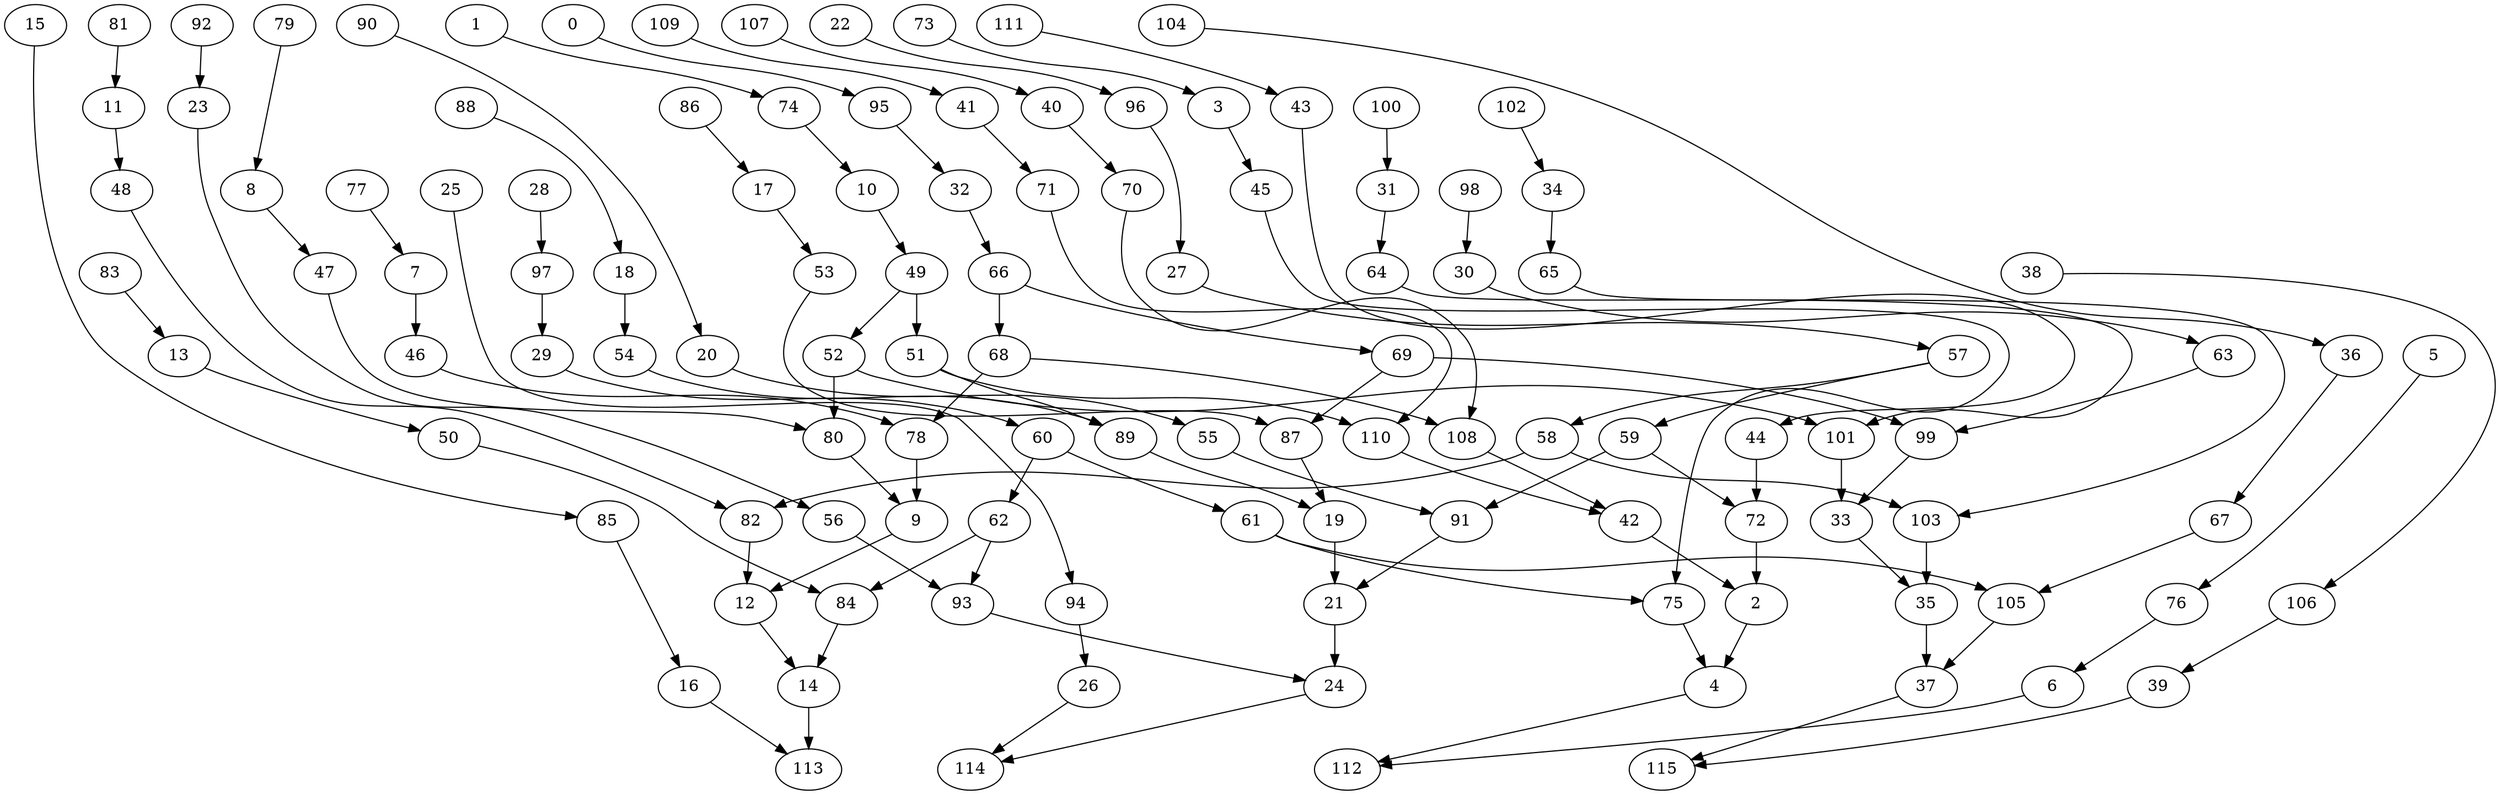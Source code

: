 digraph g {
0;
1;
2;
3;
4;
5;
6;
7;
8;
9;
10;
11;
12;
13;
14;
15;
16;
17;
18;
19;
20;
21;
22;
23;
24;
25;
26;
27;
28;
29;
30;
31;
32;
33;
34;
35;
36;
37;
38;
39;
40;
41;
42;
43;
44;
45;
46;
47;
48;
49;
50;
51;
52;
53;
54;
55;
56;
57;
58;
59;
60;
61;
62;
63;
64;
65;
66;
67;
68;
69;
70;
71;
72;
73;
74;
75;
76;
77;
78;
79;
80;
81;
82;
83;
84;
85;
86;
87;
88;
89;
90;
91;
92;
93;
94;
95;
96;
97;
98;
99;
100;
101;
102;
103;
104;
105;
106;
107;
108;
109;
110;
111;
112;
113;
114;
115;
0 -> 95 [weight=0];
1 -> 74 [weight=0];
2 -> 4 [weight=4];
3 -> 45 [weight=0];
4 -> 112 [weight=0];
5 -> 76 [weight=0];
6 -> 112 [weight=0];
7 -> 46 [weight=0];
8 -> 47 [weight=0];
9 -> 12 [weight=0];
10 -> 49 [weight=0];
11 -> 48 [weight=0];
12 -> 14 [weight=0];
13 -> 50 [weight=0];
14 -> 113 [weight=1];
15 -> 85 [weight=0];
16 -> 113 [weight=0];
17 -> 53 [weight=0];
18 -> 54 [weight=1];
19 -> 21 [weight=2];
20 -> 55 [weight=1];
21 -> 24 [weight=3];
22 -> 96 [weight=0];
23 -> 56 [weight=0];
24 -> 114 [weight=0];
25 -> 94 [weight=0];
26 -> 114 [weight=0];
27 -> 57 [weight=0];
28 -> 97 [weight=0];
29 -> 60 [weight=0];
30 -> 63 [weight=0];
31 -> 64 [weight=0];
32 -> 66 [weight=0];
33 -> 35 [weight=0];
34 -> 65 [weight=0];
35 -> 37 [weight=4];
36 -> 67 [weight=0];
37 -> 115 [weight=0];
38 -> 106 [weight=0];
39 -> 115 [weight=0];
40 -> 70 [weight=0];
41 -> 71 [weight=0];
42 -> 2 [weight=1];
43 -> 44 [weight=0];
44 -> 72 [weight=2];
45 -> 75 [weight=0];
46 -> 78 [weight=1];
47 -> 80 [weight=0];
48 -> 82 [weight=0];
49 -> 51 [weight=0];
49 -> 52 [weight=0];
50 -> 84 [weight=0];
51 -> 110 [weight=2];
51 -> 89 [weight=0];
52 -> 101 [weight=0];
52 -> 80 [weight=3];
53 -> 87 [weight=0];
54 -> 89 [weight=1];
55 -> 91 [weight=0];
56 -> 93 [weight=1];
57 -> 59 [weight=0];
57 -> 58 [weight=0];
58 -> 103 [weight=0];
58 -> 82 [weight=2];
59 -> 72 [weight=0];
59 -> 91 [weight=0];
60 -> 61 [weight=1];
60 -> 62 [weight=0];
61 -> 105 [weight=2];
61 -> 75 [weight=0];
62 -> 84 [weight=0];
62 -> 93 [weight=1];
63 -> 99 [weight=0];
64 -> 101 [weight=0];
65 -> 103 [weight=0];
66 -> 68 [weight=1];
66 -> 69 [weight=0];
67 -> 105 [weight=0];
68 -> 108 [weight=0];
68 -> 78 [weight=4];
69 -> 99 [weight=0];
69 -> 87 [weight=0];
70 -> 108 [weight=0];
71 -> 110 [weight=0];
72 -> 2 [weight=3];
73 -> 3 [weight=0];
74 -> 10 [weight=0];
75 -> 4 [weight=4];
76 -> 6 [weight=0];
77 -> 7 [weight=0];
78 -> 9 [weight=2];
79 -> 8 [weight=0];
80 -> 9 [weight=1];
81 -> 11 [weight=0];
82 -> 12 [weight=0];
83 -> 13 [weight=0];
84 -> 14 [weight=0];
85 -> 16 [weight=0];
86 -> 17 [weight=0];
87 -> 19 [weight=1];
88 -> 18 [weight=0];
89 -> 19 [weight=0];
90 -> 20 [weight=0];
91 -> 21 [weight=0];
92 -> 23 [weight=0];
93 -> 24 [weight=0];
94 -> 26 [weight=0];
95 -> 32 [weight=0];
96 -> 27 [weight=0];
97 -> 29 [weight=0];
98 -> 30 [weight=0];
99 -> 33 [weight=2];
100 -> 31 [weight=0];
101 -> 33 [weight=1];
102 -> 34 [weight=0];
103 -> 35 [weight=3];
104 -> 36 [weight=0];
105 -> 37 [weight=0];
106 -> 39 [weight=0];
107 -> 40 [weight=0];
108 -> 42 [weight=0];
109 -> 41 [weight=0];
110 -> 42 [weight=0];
111 -> 43 [weight=0];
}
